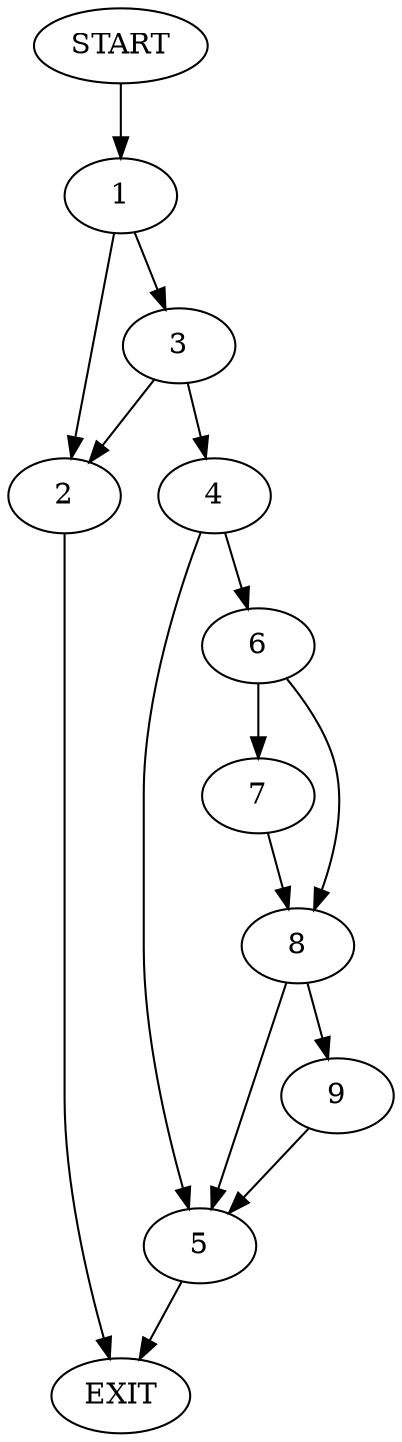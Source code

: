 digraph {
0 [label="START"]
10 [label="EXIT"]
0 -> 1
1 -> 2
1 -> 3
3 -> 4
3 -> 2
2 -> 10
4 -> 5
4 -> 6
6 -> 7
6 -> 8
5 -> 10
8 -> 5
8 -> 9
7 -> 8
9 -> 5
}
